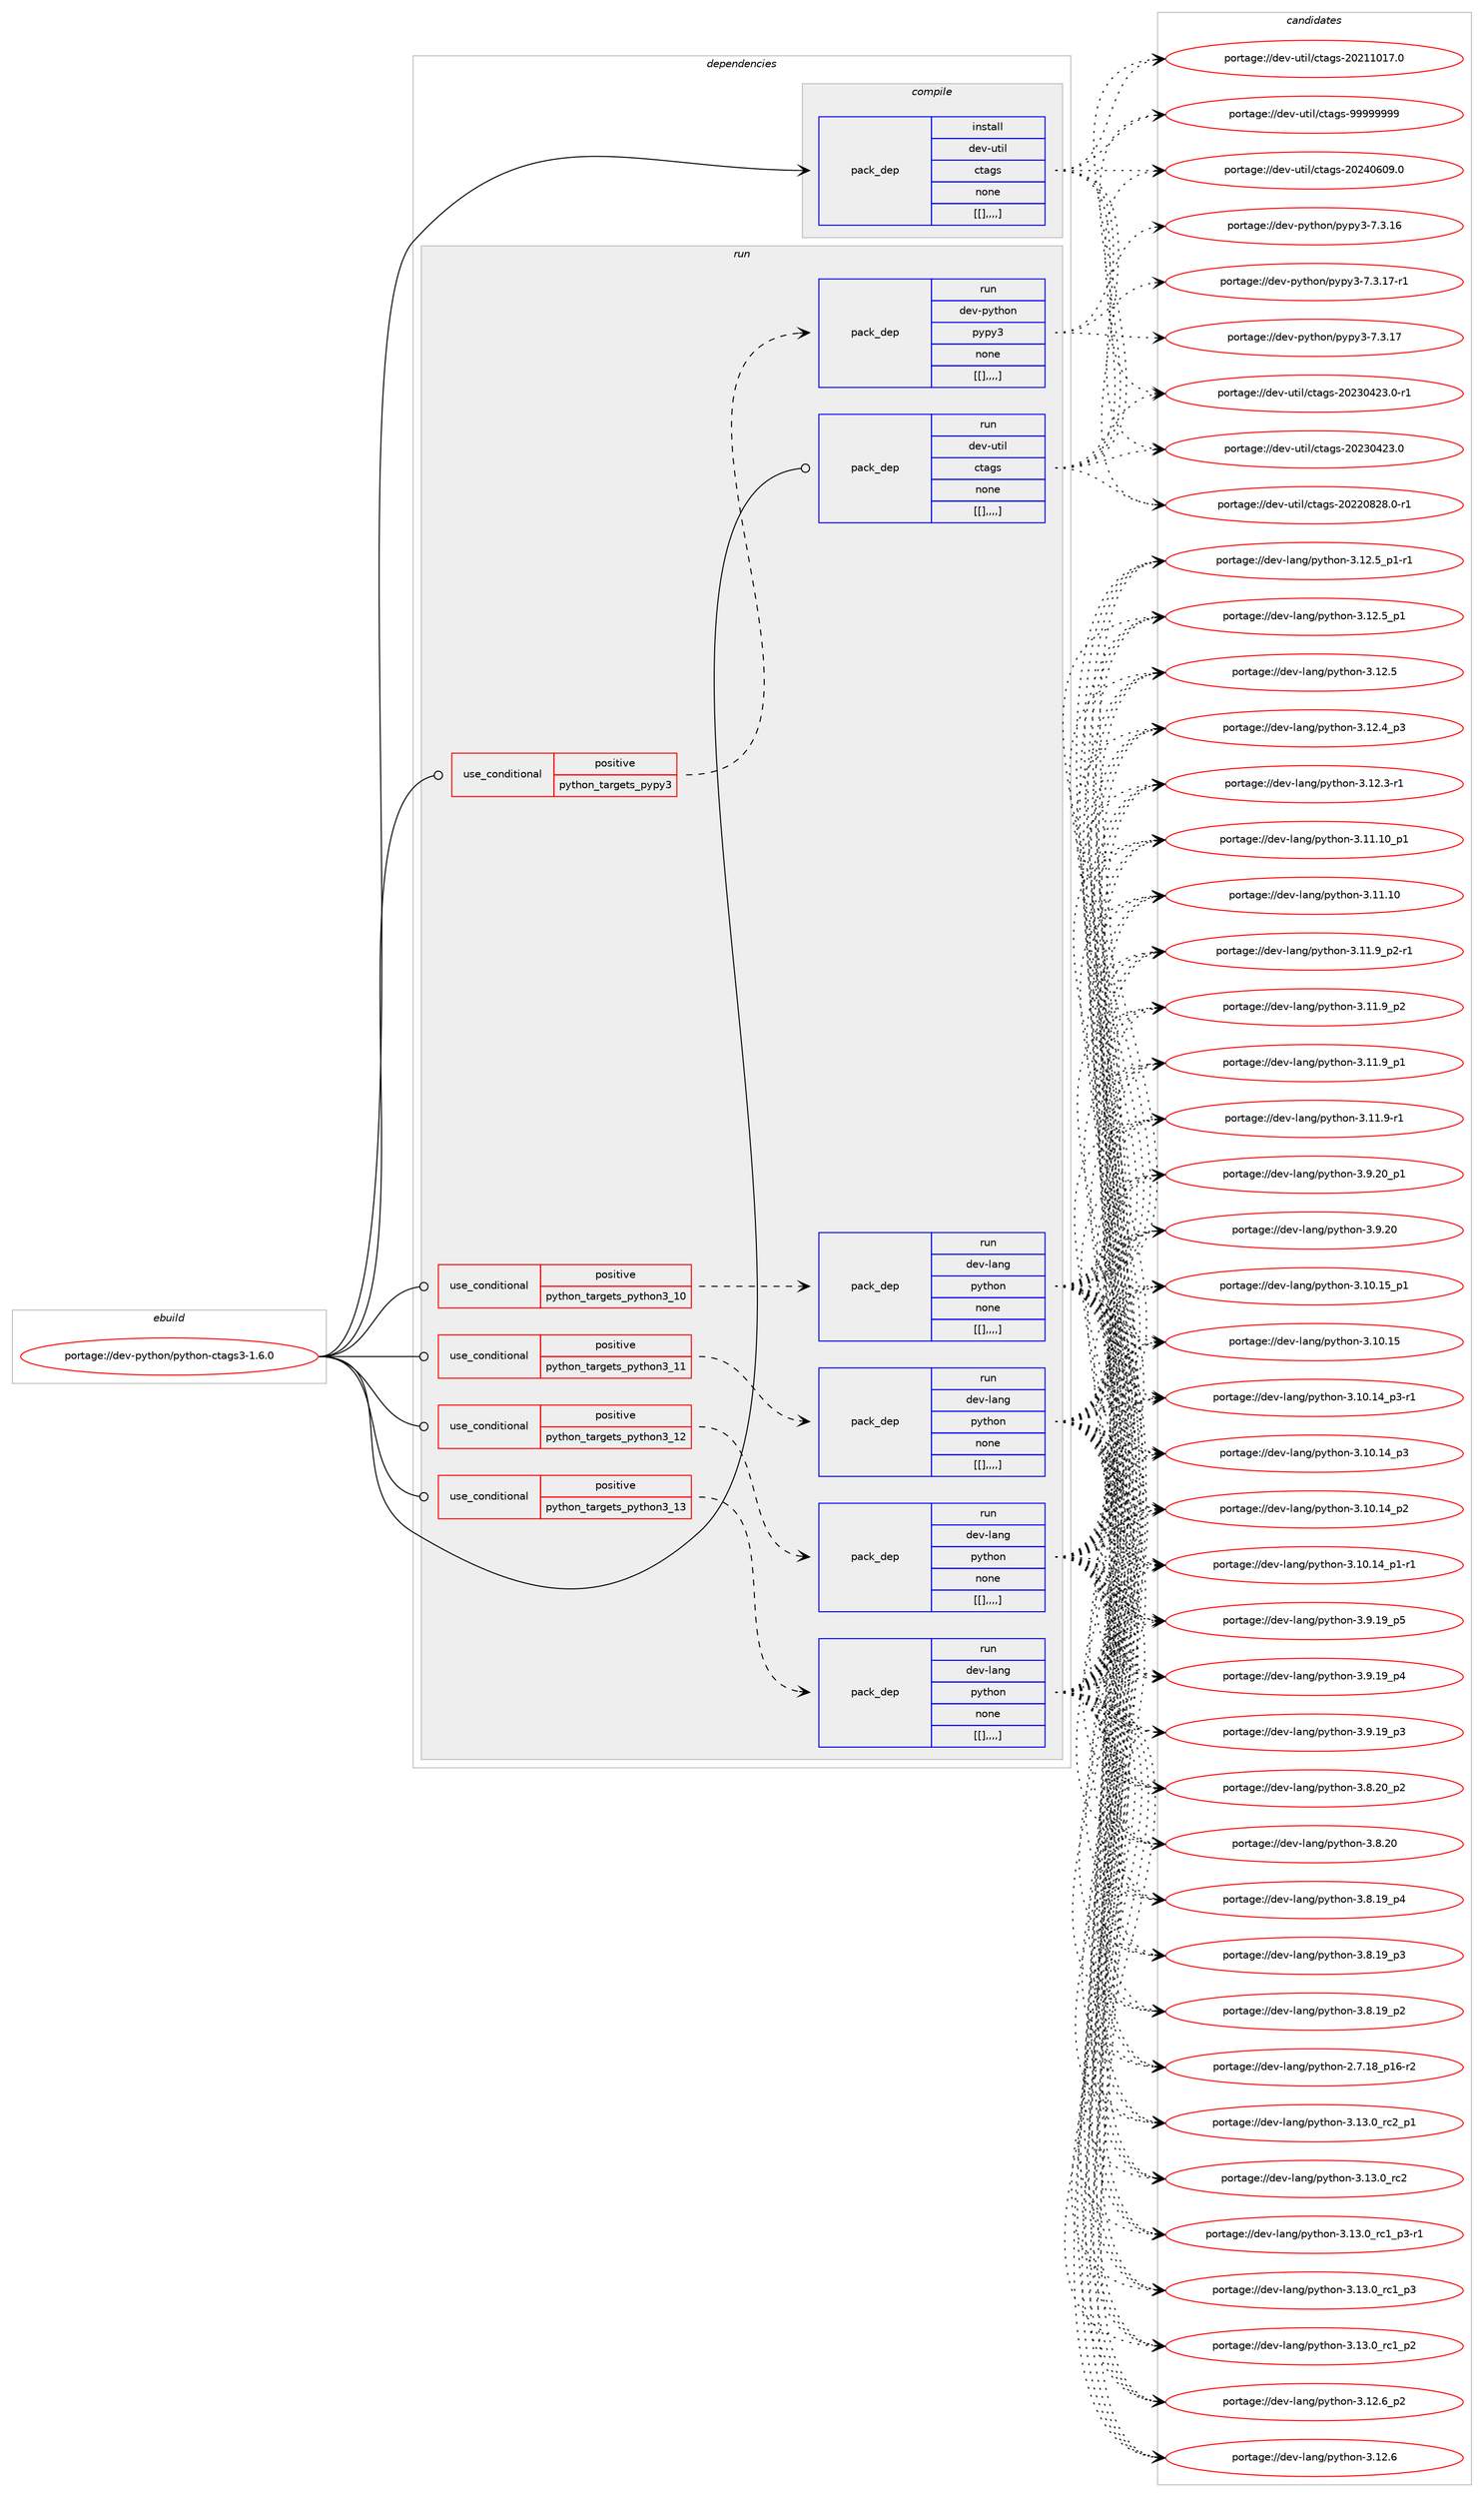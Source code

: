 digraph prolog {

# *************
# Graph options
# *************

newrank=true;
concentrate=true;
compound=true;
graph [rankdir=LR,fontname=Helvetica,fontsize=10,ranksep=1.5];#, ranksep=2.5, nodesep=0.2];
edge  [arrowhead=vee];
node  [fontname=Helvetica,fontsize=10];

# **********
# The ebuild
# **********

subgraph cluster_leftcol {
color=gray;
label=<<i>ebuild</i>>;
id [label="portage://dev-python/python-ctags3-1.6.0", color=red, width=4, href="../dev-python/python-ctags3-1.6.0.svg"];
}

# ****************
# The dependencies
# ****************

subgraph cluster_midcol {
color=gray;
label=<<i>dependencies</i>>;
subgraph cluster_compile {
fillcolor="#eeeeee";
style=filled;
label=<<i>compile</i>>;
subgraph pack121773 {
dependency162843 [label=<<TABLE BORDER="0" CELLBORDER="1" CELLSPACING="0" CELLPADDING="4" WIDTH="220"><TR><TD ROWSPAN="6" CELLPADDING="30">pack_dep</TD></TR><TR><TD WIDTH="110">install</TD></TR><TR><TD>dev-util</TD></TR><TR><TD>ctags</TD></TR><TR><TD>none</TD></TR><TR><TD>[[],,,,]</TD></TR></TABLE>>, shape=none, color=blue];
}
id:e -> dependency162843:w [weight=20,style="solid",arrowhead="vee"];
}
subgraph cluster_compileandrun {
fillcolor="#eeeeee";
style=filled;
label=<<i>compile and run</i>>;
}
subgraph cluster_run {
fillcolor="#eeeeee";
style=filled;
label=<<i>run</i>>;
subgraph cond39816 {
dependency162844 [label=<<TABLE BORDER="0" CELLBORDER="1" CELLSPACING="0" CELLPADDING="4"><TR><TD ROWSPAN="3" CELLPADDING="10">use_conditional</TD></TR><TR><TD>positive</TD></TR><TR><TD>python_targets_pypy3</TD></TR></TABLE>>, shape=none, color=red];
subgraph pack121774 {
dependency162845 [label=<<TABLE BORDER="0" CELLBORDER="1" CELLSPACING="0" CELLPADDING="4" WIDTH="220"><TR><TD ROWSPAN="6" CELLPADDING="30">pack_dep</TD></TR><TR><TD WIDTH="110">run</TD></TR><TR><TD>dev-python</TD></TR><TR><TD>pypy3</TD></TR><TR><TD>none</TD></TR><TR><TD>[[],,,,]</TD></TR></TABLE>>, shape=none, color=blue];
}
dependency162844:e -> dependency162845:w [weight=20,style="dashed",arrowhead="vee"];
}
id:e -> dependency162844:w [weight=20,style="solid",arrowhead="odot"];
subgraph cond39817 {
dependency162846 [label=<<TABLE BORDER="0" CELLBORDER="1" CELLSPACING="0" CELLPADDING="4"><TR><TD ROWSPAN="3" CELLPADDING="10">use_conditional</TD></TR><TR><TD>positive</TD></TR><TR><TD>python_targets_python3_10</TD></TR></TABLE>>, shape=none, color=red];
subgraph pack121775 {
dependency162847 [label=<<TABLE BORDER="0" CELLBORDER="1" CELLSPACING="0" CELLPADDING="4" WIDTH="220"><TR><TD ROWSPAN="6" CELLPADDING="30">pack_dep</TD></TR><TR><TD WIDTH="110">run</TD></TR><TR><TD>dev-lang</TD></TR><TR><TD>python</TD></TR><TR><TD>none</TD></TR><TR><TD>[[],,,,]</TD></TR></TABLE>>, shape=none, color=blue];
}
dependency162846:e -> dependency162847:w [weight=20,style="dashed",arrowhead="vee"];
}
id:e -> dependency162846:w [weight=20,style="solid",arrowhead="odot"];
subgraph cond39818 {
dependency162848 [label=<<TABLE BORDER="0" CELLBORDER="1" CELLSPACING="0" CELLPADDING="4"><TR><TD ROWSPAN="3" CELLPADDING="10">use_conditional</TD></TR><TR><TD>positive</TD></TR><TR><TD>python_targets_python3_11</TD></TR></TABLE>>, shape=none, color=red];
subgraph pack121776 {
dependency162849 [label=<<TABLE BORDER="0" CELLBORDER="1" CELLSPACING="0" CELLPADDING="4" WIDTH="220"><TR><TD ROWSPAN="6" CELLPADDING="30">pack_dep</TD></TR><TR><TD WIDTH="110">run</TD></TR><TR><TD>dev-lang</TD></TR><TR><TD>python</TD></TR><TR><TD>none</TD></TR><TR><TD>[[],,,,]</TD></TR></TABLE>>, shape=none, color=blue];
}
dependency162848:e -> dependency162849:w [weight=20,style="dashed",arrowhead="vee"];
}
id:e -> dependency162848:w [weight=20,style="solid",arrowhead="odot"];
subgraph cond39819 {
dependency162850 [label=<<TABLE BORDER="0" CELLBORDER="1" CELLSPACING="0" CELLPADDING="4"><TR><TD ROWSPAN="3" CELLPADDING="10">use_conditional</TD></TR><TR><TD>positive</TD></TR><TR><TD>python_targets_python3_12</TD></TR></TABLE>>, shape=none, color=red];
subgraph pack121777 {
dependency162851 [label=<<TABLE BORDER="0" CELLBORDER="1" CELLSPACING="0" CELLPADDING="4" WIDTH="220"><TR><TD ROWSPAN="6" CELLPADDING="30">pack_dep</TD></TR><TR><TD WIDTH="110">run</TD></TR><TR><TD>dev-lang</TD></TR><TR><TD>python</TD></TR><TR><TD>none</TD></TR><TR><TD>[[],,,,]</TD></TR></TABLE>>, shape=none, color=blue];
}
dependency162850:e -> dependency162851:w [weight=20,style="dashed",arrowhead="vee"];
}
id:e -> dependency162850:w [weight=20,style="solid",arrowhead="odot"];
subgraph cond39820 {
dependency162852 [label=<<TABLE BORDER="0" CELLBORDER="1" CELLSPACING="0" CELLPADDING="4"><TR><TD ROWSPAN="3" CELLPADDING="10">use_conditional</TD></TR><TR><TD>positive</TD></TR><TR><TD>python_targets_python3_13</TD></TR></TABLE>>, shape=none, color=red];
subgraph pack121778 {
dependency162853 [label=<<TABLE BORDER="0" CELLBORDER="1" CELLSPACING="0" CELLPADDING="4" WIDTH="220"><TR><TD ROWSPAN="6" CELLPADDING="30">pack_dep</TD></TR><TR><TD WIDTH="110">run</TD></TR><TR><TD>dev-lang</TD></TR><TR><TD>python</TD></TR><TR><TD>none</TD></TR><TR><TD>[[],,,,]</TD></TR></TABLE>>, shape=none, color=blue];
}
dependency162852:e -> dependency162853:w [weight=20,style="dashed",arrowhead="vee"];
}
id:e -> dependency162852:w [weight=20,style="solid",arrowhead="odot"];
subgraph pack121779 {
dependency162854 [label=<<TABLE BORDER="0" CELLBORDER="1" CELLSPACING="0" CELLPADDING="4" WIDTH="220"><TR><TD ROWSPAN="6" CELLPADDING="30">pack_dep</TD></TR><TR><TD WIDTH="110">run</TD></TR><TR><TD>dev-util</TD></TR><TR><TD>ctags</TD></TR><TR><TD>none</TD></TR><TR><TD>[[],,,,]</TD></TR></TABLE>>, shape=none, color=blue];
}
id:e -> dependency162854:w [weight=20,style="solid",arrowhead="odot"];
}
}

# **************
# The candidates
# **************

subgraph cluster_choices {
rank=same;
color=gray;
label=<<i>candidates</i>>;

subgraph choice121773 {
color=black;
nodesep=1;
choice10010111845117116105108479911697103115455757575757575757 [label="portage://dev-util/ctags-99999999", color=red, width=4,href="../dev-util/ctags-99999999.svg"];
choice100101118451171161051084799116971031154550485052485448574648 [label="portage://dev-util/ctags-20240609.0", color=red, width=4,href="../dev-util/ctags-20240609.0.svg"];
choice1001011184511711610510847991169710311545504850514852505146484511449 [label="portage://dev-util/ctags-20230423.0-r1", color=red, width=4,href="../dev-util/ctags-20230423.0-r1.svg"];
choice100101118451171161051084799116971031154550485051485250514648 [label="portage://dev-util/ctags-20230423.0", color=red, width=4,href="../dev-util/ctags-20230423.0.svg"];
choice1001011184511711610510847991169710311545504850504856505646484511449 [label="portage://dev-util/ctags-20220828.0-r1", color=red, width=4,href="../dev-util/ctags-20220828.0-r1.svg"];
choice100101118451171161051084799116971031154550485049494849554648 [label="portage://dev-util/ctags-20211017.0", color=red, width=4,href="../dev-util/ctags-20211017.0.svg"];
dependency162843:e -> choice10010111845117116105108479911697103115455757575757575757:w [style=dotted,weight="100"];
dependency162843:e -> choice100101118451171161051084799116971031154550485052485448574648:w [style=dotted,weight="100"];
dependency162843:e -> choice1001011184511711610510847991169710311545504850514852505146484511449:w [style=dotted,weight="100"];
dependency162843:e -> choice100101118451171161051084799116971031154550485051485250514648:w [style=dotted,weight="100"];
dependency162843:e -> choice1001011184511711610510847991169710311545504850504856505646484511449:w [style=dotted,weight="100"];
dependency162843:e -> choice100101118451171161051084799116971031154550485049494849554648:w [style=dotted,weight="100"];
}
subgraph choice121774 {
color=black;
nodesep=1;
choice100101118451121211161041111104711212111212151455546514649554511449 [label="portage://dev-python/pypy3-7.3.17-r1", color=red, width=4,href="../dev-python/pypy3-7.3.17-r1.svg"];
choice10010111845112121116104111110471121211121215145554651464955 [label="portage://dev-python/pypy3-7.3.17", color=red, width=4,href="../dev-python/pypy3-7.3.17.svg"];
choice10010111845112121116104111110471121211121215145554651464954 [label="portage://dev-python/pypy3-7.3.16", color=red, width=4,href="../dev-python/pypy3-7.3.16.svg"];
dependency162845:e -> choice100101118451121211161041111104711212111212151455546514649554511449:w [style=dotted,weight="100"];
dependency162845:e -> choice10010111845112121116104111110471121211121215145554651464955:w [style=dotted,weight="100"];
dependency162845:e -> choice10010111845112121116104111110471121211121215145554651464954:w [style=dotted,weight="100"];
}
subgraph choice121775 {
color=black;
nodesep=1;
choice100101118451089711010347112121116104111110455146495146489511499509511249 [label="portage://dev-lang/python-3.13.0_rc2_p1", color=red, width=4,href="../dev-lang/python-3.13.0_rc2_p1.svg"];
choice10010111845108971101034711212111610411111045514649514648951149950 [label="portage://dev-lang/python-3.13.0_rc2", color=red, width=4,href="../dev-lang/python-3.13.0_rc2.svg"];
choice1001011184510897110103471121211161041111104551464951464895114994995112514511449 [label="portage://dev-lang/python-3.13.0_rc1_p3-r1", color=red, width=4,href="../dev-lang/python-3.13.0_rc1_p3-r1.svg"];
choice100101118451089711010347112121116104111110455146495146489511499499511251 [label="portage://dev-lang/python-3.13.0_rc1_p3", color=red, width=4,href="../dev-lang/python-3.13.0_rc1_p3.svg"];
choice100101118451089711010347112121116104111110455146495146489511499499511250 [label="portage://dev-lang/python-3.13.0_rc1_p2", color=red, width=4,href="../dev-lang/python-3.13.0_rc1_p2.svg"];
choice100101118451089711010347112121116104111110455146495046549511250 [label="portage://dev-lang/python-3.12.6_p2", color=red, width=4,href="../dev-lang/python-3.12.6_p2.svg"];
choice10010111845108971101034711212111610411111045514649504654 [label="portage://dev-lang/python-3.12.6", color=red, width=4,href="../dev-lang/python-3.12.6.svg"];
choice1001011184510897110103471121211161041111104551464950465395112494511449 [label="portage://dev-lang/python-3.12.5_p1-r1", color=red, width=4,href="../dev-lang/python-3.12.5_p1-r1.svg"];
choice100101118451089711010347112121116104111110455146495046539511249 [label="portage://dev-lang/python-3.12.5_p1", color=red, width=4,href="../dev-lang/python-3.12.5_p1.svg"];
choice10010111845108971101034711212111610411111045514649504653 [label="portage://dev-lang/python-3.12.5", color=red, width=4,href="../dev-lang/python-3.12.5.svg"];
choice100101118451089711010347112121116104111110455146495046529511251 [label="portage://dev-lang/python-3.12.4_p3", color=red, width=4,href="../dev-lang/python-3.12.4_p3.svg"];
choice100101118451089711010347112121116104111110455146495046514511449 [label="portage://dev-lang/python-3.12.3-r1", color=red, width=4,href="../dev-lang/python-3.12.3-r1.svg"];
choice10010111845108971101034711212111610411111045514649494649489511249 [label="portage://dev-lang/python-3.11.10_p1", color=red, width=4,href="../dev-lang/python-3.11.10_p1.svg"];
choice1001011184510897110103471121211161041111104551464949464948 [label="portage://dev-lang/python-3.11.10", color=red, width=4,href="../dev-lang/python-3.11.10.svg"];
choice1001011184510897110103471121211161041111104551464949465795112504511449 [label="portage://dev-lang/python-3.11.9_p2-r1", color=red, width=4,href="../dev-lang/python-3.11.9_p2-r1.svg"];
choice100101118451089711010347112121116104111110455146494946579511250 [label="portage://dev-lang/python-3.11.9_p2", color=red, width=4,href="../dev-lang/python-3.11.9_p2.svg"];
choice100101118451089711010347112121116104111110455146494946579511249 [label="portage://dev-lang/python-3.11.9_p1", color=red, width=4,href="../dev-lang/python-3.11.9_p1.svg"];
choice100101118451089711010347112121116104111110455146494946574511449 [label="portage://dev-lang/python-3.11.9-r1", color=red, width=4,href="../dev-lang/python-3.11.9-r1.svg"];
choice10010111845108971101034711212111610411111045514649484649539511249 [label="portage://dev-lang/python-3.10.15_p1", color=red, width=4,href="../dev-lang/python-3.10.15_p1.svg"];
choice1001011184510897110103471121211161041111104551464948464953 [label="portage://dev-lang/python-3.10.15", color=red, width=4,href="../dev-lang/python-3.10.15.svg"];
choice100101118451089711010347112121116104111110455146494846495295112514511449 [label="portage://dev-lang/python-3.10.14_p3-r1", color=red, width=4,href="../dev-lang/python-3.10.14_p3-r1.svg"];
choice10010111845108971101034711212111610411111045514649484649529511251 [label="portage://dev-lang/python-3.10.14_p3", color=red, width=4,href="../dev-lang/python-3.10.14_p3.svg"];
choice10010111845108971101034711212111610411111045514649484649529511250 [label="portage://dev-lang/python-3.10.14_p2", color=red, width=4,href="../dev-lang/python-3.10.14_p2.svg"];
choice100101118451089711010347112121116104111110455146494846495295112494511449 [label="portage://dev-lang/python-3.10.14_p1-r1", color=red, width=4,href="../dev-lang/python-3.10.14_p1-r1.svg"];
choice100101118451089711010347112121116104111110455146574650489511249 [label="portage://dev-lang/python-3.9.20_p1", color=red, width=4,href="../dev-lang/python-3.9.20_p1.svg"];
choice10010111845108971101034711212111610411111045514657465048 [label="portage://dev-lang/python-3.9.20", color=red, width=4,href="../dev-lang/python-3.9.20.svg"];
choice100101118451089711010347112121116104111110455146574649579511253 [label="portage://dev-lang/python-3.9.19_p5", color=red, width=4,href="../dev-lang/python-3.9.19_p5.svg"];
choice100101118451089711010347112121116104111110455146574649579511252 [label="portage://dev-lang/python-3.9.19_p4", color=red, width=4,href="../dev-lang/python-3.9.19_p4.svg"];
choice100101118451089711010347112121116104111110455146574649579511251 [label="portage://dev-lang/python-3.9.19_p3", color=red, width=4,href="../dev-lang/python-3.9.19_p3.svg"];
choice100101118451089711010347112121116104111110455146564650489511250 [label="portage://dev-lang/python-3.8.20_p2", color=red, width=4,href="../dev-lang/python-3.8.20_p2.svg"];
choice10010111845108971101034711212111610411111045514656465048 [label="portage://dev-lang/python-3.8.20", color=red, width=4,href="../dev-lang/python-3.8.20.svg"];
choice100101118451089711010347112121116104111110455146564649579511252 [label="portage://dev-lang/python-3.8.19_p4", color=red, width=4,href="../dev-lang/python-3.8.19_p4.svg"];
choice100101118451089711010347112121116104111110455146564649579511251 [label="portage://dev-lang/python-3.8.19_p3", color=red, width=4,href="../dev-lang/python-3.8.19_p3.svg"];
choice100101118451089711010347112121116104111110455146564649579511250 [label="portage://dev-lang/python-3.8.19_p2", color=red, width=4,href="../dev-lang/python-3.8.19_p2.svg"];
choice100101118451089711010347112121116104111110455046554649569511249544511450 [label="portage://dev-lang/python-2.7.18_p16-r2", color=red, width=4,href="../dev-lang/python-2.7.18_p16-r2.svg"];
dependency162847:e -> choice100101118451089711010347112121116104111110455146495146489511499509511249:w [style=dotted,weight="100"];
dependency162847:e -> choice10010111845108971101034711212111610411111045514649514648951149950:w [style=dotted,weight="100"];
dependency162847:e -> choice1001011184510897110103471121211161041111104551464951464895114994995112514511449:w [style=dotted,weight="100"];
dependency162847:e -> choice100101118451089711010347112121116104111110455146495146489511499499511251:w [style=dotted,weight="100"];
dependency162847:e -> choice100101118451089711010347112121116104111110455146495146489511499499511250:w [style=dotted,weight="100"];
dependency162847:e -> choice100101118451089711010347112121116104111110455146495046549511250:w [style=dotted,weight="100"];
dependency162847:e -> choice10010111845108971101034711212111610411111045514649504654:w [style=dotted,weight="100"];
dependency162847:e -> choice1001011184510897110103471121211161041111104551464950465395112494511449:w [style=dotted,weight="100"];
dependency162847:e -> choice100101118451089711010347112121116104111110455146495046539511249:w [style=dotted,weight="100"];
dependency162847:e -> choice10010111845108971101034711212111610411111045514649504653:w [style=dotted,weight="100"];
dependency162847:e -> choice100101118451089711010347112121116104111110455146495046529511251:w [style=dotted,weight="100"];
dependency162847:e -> choice100101118451089711010347112121116104111110455146495046514511449:w [style=dotted,weight="100"];
dependency162847:e -> choice10010111845108971101034711212111610411111045514649494649489511249:w [style=dotted,weight="100"];
dependency162847:e -> choice1001011184510897110103471121211161041111104551464949464948:w [style=dotted,weight="100"];
dependency162847:e -> choice1001011184510897110103471121211161041111104551464949465795112504511449:w [style=dotted,weight="100"];
dependency162847:e -> choice100101118451089711010347112121116104111110455146494946579511250:w [style=dotted,weight="100"];
dependency162847:e -> choice100101118451089711010347112121116104111110455146494946579511249:w [style=dotted,weight="100"];
dependency162847:e -> choice100101118451089711010347112121116104111110455146494946574511449:w [style=dotted,weight="100"];
dependency162847:e -> choice10010111845108971101034711212111610411111045514649484649539511249:w [style=dotted,weight="100"];
dependency162847:e -> choice1001011184510897110103471121211161041111104551464948464953:w [style=dotted,weight="100"];
dependency162847:e -> choice100101118451089711010347112121116104111110455146494846495295112514511449:w [style=dotted,weight="100"];
dependency162847:e -> choice10010111845108971101034711212111610411111045514649484649529511251:w [style=dotted,weight="100"];
dependency162847:e -> choice10010111845108971101034711212111610411111045514649484649529511250:w [style=dotted,weight="100"];
dependency162847:e -> choice100101118451089711010347112121116104111110455146494846495295112494511449:w [style=dotted,weight="100"];
dependency162847:e -> choice100101118451089711010347112121116104111110455146574650489511249:w [style=dotted,weight="100"];
dependency162847:e -> choice10010111845108971101034711212111610411111045514657465048:w [style=dotted,weight="100"];
dependency162847:e -> choice100101118451089711010347112121116104111110455146574649579511253:w [style=dotted,weight="100"];
dependency162847:e -> choice100101118451089711010347112121116104111110455146574649579511252:w [style=dotted,weight="100"];
dependency162847:e -> choice100101118451089711010347112121116104111110455146574649579511251:w [style=dotted,weight="100"];
dependency162847:e -> choice100101118451089711010347112121116104111110455146564650489511250:w [style=dotted,weight="100"];
dependency162847:e -> choice10010111845108971101034711212111610411111045514656465048:w [style=dotted,weight="100"];
dependency162847:e -> choice100101118451089711010347112121116104111110455146564649579511252:w [style=dotted,weight="100"];
dependency162847:e -> choice100101118451089711010347112121116104111110455146564649579511251:w [style=dotted,weight="100"];
dependency162847:e -> choice100101118451089711010347112121116104111110455146564649579511250:w [style=dotted,weight="100"];
dependency162847:e -> choice100101118451089711010347112121116104111110455046554649569511249544511450:w [style=dotted,weight="100"];
}
subgraph choice121776 {
color=black;
nodesep=1;
choice100101118451089711010347112121116104111110455146495146489511499509511249 [label="portage://dev-lang/python-3.13.0_rc2_p1", color=red, width=4,href="../dev-lang/python-3.13.0_rc2_p1.svg"];
choice10010111845108971101034711212111610411111045514649514648951149950 [label="portage://dev-lang/python-3.13.0_rc2", color=red, width=4,href="../dev-lang/python-3.13.0_rc2.svg"];
choice1001011184510897110103471121211161041111104551464951464895114994995112514511449 [label="portage://dev-lang/python-3.13.0_rc1_p3-r1", color=red, width=4,href="../dev-lang/python-3.13.0_rc1_p3-r1.svg"];
choice100101118451089711010347112121116104111110455146495146489511499499511251 [label="portage://dev-lang/python-3.13.0_rc1_p3", color=red, width=4,href="../dev-lang/python-3.13.0_rc1_p3.svg"];
choice100101118451089711010347112121116104111110455146495146489511499499511250 [label="portage://dev-lang/python-3.13.0_rc1_p2", color=red, width=4,href="../dev-lang/python-3.13.0_rc1_p2.svg"];
choice100101118451089711010347112121116104111110455146495046549511250 [label="portage://dev-lang/python-3.12.6_p2", color=red, width=4,href="../dev-lang/python-3.12.6_p2.svg"];
choice10010111845108971101034711212111610411111045514649504654 [label="portage://dev-lang/python-3.12.6", color=red, width=4,href="../dev-lang/python-3.12.6.svg"];
choice1001011184510897110103471121211161041111104551464950465395112494511449 [label="portage://dev-lang/python-3.12.5_p1-r1", color=red, width=4,href="../dev-lang/python-3.12.5_p1-r1.svg"];
choice100101118451089711010347112121116104111110455146495046539511249 [label="portage://dev-lang/python-3.12.5_p1", color=red, width=4,href="../dev-lang/python-3.12.5_p1.svg"];
choice10010111845108971101034711212111610411111045514649504653 [label="portage://dev-lang/python-3.12.5", color=red, width=4,href="../dev-lang/python-3.12.5.svg"];
choice100101118451089711010347112121116104111110455146495046529511251 [label="portage://dev-lang/python-3.12.4_p3", color=red, width=4,href="../dev-lang/python-3.12.4_p3.svg"];
choice100101118451089711010347112121116104111110455146495046514511449 [label="portage://dev-lang/python-3.12.3-r1", color=red, width=4,href="../dev-lang/python-3.12.3-r1.svg"];
choice10010111845108971101034711212111610411111045514649494649489511249 [label="portage://dev-lang/python-3.11.10_p1", color=red, width=4,href="../dev-lang/python-3.11.10_p1.svg"];
choice1001011184510897110103471121211161041111104551464949464948 [label="portage://dev-lang/python-3.11.10", color=red, width=4,href="../dev-lang/python-3.11.10.svg"];
choice1001011184510897110103471121211161041111104551464949465795112504511449 [label="portage://dev-lang/python-3.11.9_p2-r1", color=red, width=4,href="../dev-lang/python-3.11.9_p2-r1.svg"];
choice100101118451089711010347112121116104111110455146494946579511250 [label="portage://dev-lang/python-3.11.9_p2", color=red, width=4,href="../dev-lang/python-3.11.9_p2.svg"];
choice100101118451089711010347112121116104111110455146494946579511249 [label="portage://dev-lang/python-3.11.9_p1", color=red, width=4,href="../dev-lang/python-3.11.9_p1.svg"];
choice100101118451089711010347112121116104111110455146494946574511449 [label="portage://dev-lang/python-3.11.9-r1", color=red, width=4,href="../dev-lang/python-3.11.9-r1.svg"];
choice10010111845108971101034711212111610411111045514649484649539511249 [label="portage://dev-lang/python-3.10.15_p1", color=red, width=4,href="../dev-lang/python-3.10.15_p1.svg"];
choice1001011184510897110103471121211161041111104551464948464953 [label="portage://dev-lang/python-3.10.15", color=red, width=4,href="../dev-lang/python-3.10.15.svg"];
choice100101118451089711010347112121116104111110455146494846495295112514511449 [label="portage://dev-lang/python-3.10.14_p3-r1", color=red, width=4,href="../dev-lang/python-3.10.14_p3-r1.svg"];
choice10010111845108971101034711212111610411111045514649484649529511251 [label="portage://dev-lang/python-3.10.14_p3", color=red, width=4,href="../dev-lang/python-3.10.14_p3.svg"];
choice10010111845108971101034711212111610411111045514649484649529511250 [label="portage://dev-lang/python-3.10.14_p2", color=red, width=4,href="../dev-lang/python-3.10.14_p2.svg"];
choice100101118451089711010347112121116104111110455146494846495295112494511449 [label="portage://dev-lang/python-3.10.14_p1-r1", color=red, width=4,href="../dev-lang/python-3.10.14_p1-r1.svg"];
choice100101118451089711010347112121116104111110455146574650489511249 [label="portage://dev-lang/python-3.9.20_p1", color=red, width=4,href="../dev-lang/python-3.9.20_p1.svg"];
choice10010111845108971101034711212111610411111045514657465048 [label="portage://dev-lang/python-3.9.20", color=red, width=4,href="../dev-lang/python-3.9.20.svg"];
choice100101118451089711010347112121116104111110455146574649579511253 [label="portage://dev-lang/python-3.9.19_p5", color=red, width=4,href="../dev-lang/python-3.9.19_p5.svg"];
choice100101118451089711010347112121116104111110455146574649579511252 [label="portage://dev-lang/python-3.9.19_p4", color=red, width=4,href="../dev-lang/python-3.9.19_p4.svg"];
choice100101118451089711010347112121116104111110455146574649579511251 [label="portage://dev-lang/python-3.9.19_p3", color=red, width=4,href="../dev-lang/python-3.9.19_p3.svg"];
choice100101118451089711010347112121116104111110455146564650489511250 [label="portage://dev-lang/python-3.8.20_p2", color=red, width=4,href="../dev-lang/python-3.8.20_p2.svg"];
choice10010111845108971101034711212111610411111045514656465048 [label="portage://dev-lang/python-3.8.20", color=red, width=4,href="../dev-lang/python-3.8.20.svg"];
choice100101118451089711010347112121116104111110455146564649579511252 [label="portage://dev-lang/python-3.8.19_p4", color=red, width=4,href="../dev-lang/python-3.8.19_p4.svg"];
choice100101118451089711010347112121116104111110455146564649579511251 [label="portage://dev-lang/python-3.8.19_p3", color=red, width=4,href="../dev-lang/python-3.8.19_p3.svg"];
choice100101118451089711010347112121116104111110455146564649579511250 [label="portage://dev-lang/python-3.8.19_p2", color=red, width=4,href="../dev-lang/python-3.8.19_p2.svg"];
choice100101118451089711010347112121116104111110455046554649569511249544511450 [label="portage://dev-lang/python-2.7.18_p16-r2", color=red, width=4,href="../dev-lang/python-2.7.18_p16-r2.svg"];
dependency162849:e -> choice100101118451089711010347112121116104111110455146495146489511499509511249:w [style=dotted,weight="100"];
dependency162849:e -> choice10010111845108971101034711212111610411111045514649514648951149950:w [style=dotted,weight="100"];
dependency162849:e -> choice1001011184510897110103471121211161041111104551464951464895114994995112514511449:w [style=dotted,weight="100"];
dependency162849:e -> choice100101118451089711010347112121116104111110455146495146489511499499511251:w [style=dotted,weight="100"];
dependency162849:e -> choice100101118451089711010347112121116104111110455146495146489511499499511250:w [style=dotted,weight="100"];
dependency162849:e -> choice100101118451089711010347112121116104111110455146495046549511250:w [style=dotted,weight="100"];
dependency162849:e -> choice10010111845108971101034711212111610411111045514649504654:w [style=dotted,weight="100"];
dependency162849:e -> choice1001011184510897110103471121211161041111104551464950465395112494511449:w [style=dotted,weight="100"];
dependency162849:e -> choice100101118451089711010347112121116104111110455146495046539511249:w [style=dotted,weight="100"];
dependency162849:e -> choice10010111845108971101034711212111610411111045514649504653:w [style=dotted,weight="100"];
dependency162849:e -> choice100101118451089711010347112121116104111110455146495046529511251:w [style=dotted,weight="100"];
dependency162849:e -> choice100101118451089711010347112121116104111110455146495046514511449:w [style=dotted,weight="100"];
dependency162849:e -> choice10010111845108971101034711212111610411111045514649494649489511249:w [style=dotted,weight="100"];
dependency162849:e -> choice1001011184510897110103471121211161041111104551464949464948:w [style=dotted,weight="100"];
dependency162849:e -> choice1001011184510897110103471121211161041111104551464949465795112504511449:w [style=dotted,weight="100"];
dependency162849:e -> choice100101118451089711010347112121116104111110455146494946579511250:w [style=dotted,weight="100"];
dependency162849:e -> choice100101118451089711010347112121116104111110455146494946579511249:w [style=dotted,weight="100"];
dependency162849:e -> choice100101118451089711010347112121116104111110455146494946574511449:w [style=dotted,weight="100"];
dependency162849:e -> choice10010111845108971101034711212111610411111045514649484649539511249:w [style=dotted,weight="100"];
dependency162849:e -> choice1001011184510897110103471121211161041111104551464948464953:w [style=dotted,weight="100"];
dependency162849:e -> choice100101118451089711010347112121116104111110455146494846495295112514511449:w [style=dotted,weight="100"];
dependency162849:e -> choice10010111845108971101034711212111610411111045514649484649529511251:w [style=dotted,weight="100"];
dependency162849:e -> choice10010111845108971101034711212111610411111045514649484649529511250:w [style=dotted,weight="100"];
dependency162849:e -> choice100101118451089711010347112121116104111110455146494846495295112494511449:w [style=dotted,weight="100"];
dependency162849:e -> choice100101118451089711010347112121116104111110455146574650489511249:w [style=dotted,weight="100"];
dependency162849:e -> choice10010111845108971101034711212111610411111045514657465048:w [style=dotted,weight="100"];
dependency162849:e -> choice100101118451089711010347112121116104111110455146574649579511253:w [style=dotted,weight="100"];
dependency162849:e -> choice100101118451089711010347112121116104111110455146574649579511252:w [style=dotted,weight="100"];
dependency162849:e -> choice100101118451089711010347112121116104111110455146574649579511251:w [style=dotted,weight="100"];
dependency162849:e -> choice100101118451089711010347112121116104111110455146564650489511250:w [style=dotted,weight="100"];
dependency162849:e -> choice10010111845108971101034711212111610411111045514656465048:w [style=dotted,weight="100"];
dependency162849:e -> choice100101118451089711010347112121116104111110455146564649579511252:w [style=dotted,weight="100"];
dependency162849:e -> choice100101118451089711010347112121116104111110455146564649579511251:w [style=dotted,weight="100"];
dependency162849:e -> choice100101118451089711010347112121116104111110455146564649579511250:w [style=dotted,weight="100"];
dependency162849:e -> choice100101118451089711010347112121116104111110455046554649569511249544511450:w [style=dotted,weight="100"];
}
subgraph choice121777 {
color=black;
nodesep=1;
choice100101118451089711010347112121116104111110455146495146489511499509511249 [label="portage://dev-lang/python-3.13.0_rc2_p1", color=red, width=4,href="../dev-lang/python-3.13.0_rc2_p1.svg"];
choice10010111845108971101034711212111610411111045514649514648951149950 [label="portage://dev-lang/python-3.13.0_rc2", color=red, width=4,href="../dev-lang/python-3.13.0_rc2.svg"];
choice1001011184510897110103471121211161041111104551464951464895114994995112514511449 [label="portage://dev-lang/python-3.13.0_rc1_p3-r1", color=red, width=4,href="../dev-lang/python-3.13.0_rc1_p3-r1.svg"];
choice100101118451089711010347112121116104111110455146495146489511499499511251 [label="portage://dev-lang/python-3.13.0_rc1_p3", color=red, width=4,href="../dev-lang/python-3.13.0_rc1_p3.svg"];
choice100101118451089711010347112121116104111110455146495146489511499499511250 [label="portage://dev-lang/python-3.13.0_rc1_p2", color=red, width=4,href="../dev-lang/python-3.13.0_rc1_p2.svg"];
choice100101118451089711010347112121116104111110455146495046549511250 [label="portage://dev-lang/python-3.12.6_p2", color=red, width=4,href="../dev-lang/python-3.12.6_p2.svg"];
choice10010111845108971101034711212111610411111045514649504654 [label="portage://dev-lang/python-3.12.6", color=red, width=4,href="../dev-lang/python-3.12.6.svg"];
choice1001011184510897110103471121211161041111104551464950465395112494511449 [label="portage://dev-lang/python-3.12.5_p1-r1", color=red, width=4,href="../dev-lang/python-3.12.5_p1-r1.svg"];
choice100101118451089711010347112121116104111110455146495046539511249 [label="portage://dev-lang/python-3.12.5_p1", color=red, width=4,href="../dev-lang/python-3.12.5_p1.svg"];
choice10010111845108971101034711212111610411111045514649504653 [label="portage://dev-lang/python-3.12.5", color=red, width=4,href="../dev-lang/python-3.12.5.svg"];
choice100101118451089711010347112121116104111110455146495046529511251 [label="portage://dev-lang/python-3.12.4_p3", color=red, width=4,href="../dev-lang/python-3.12.4_p3.svg"];
choice100101118451089711010347112121116104111110455146495046514511449 [label="portage://dev-lang/python-3.12.3-r1", color=red, width=4,href="../dev-lang/python-3.12.3-r1.svg"];
choice10010111845108971101034711212111610411111045514649494649489511249 [label="portage://dev-lang/python-3.11.10_p1", color=red, width=4,href="../dev-lang/python-3.11.10_p1.svg"];
choice1001011184510897110103471121211161041111104551464949464948 [label="portage://dev-lang/python-3.11.10", color=red, width=4,href="../dev-lang/python-3.11.10.svg"];
choice1001011184510897110103471121211161041111104551464949465795112504511449 [label="portage://dev-lang/python-3.11.9_p2-r1", color=red, width=4,href="../dev-lang/python-3.11.9_p2-r1.svg"];
choice100101118451089711010347112121116104111110455146494946579511250 [label="portage://dev-lang/python-3.11.9_p2", color=red, width=4,href="../dev-lang/python-3.11.9_p2.svg"];
choice100101118451089711010347112121116104111110455146494946579511249 [label="portage://dev-lang/python-3.11.9_p1", color=red, width=4,href="../dev-lang/python-3.11.9_p1.svg"];
choice100101118451089711010347112121116104111110455146494946574511449 [label="portage://dev-lang/python-3.11.9-r1", color=red, width=4,href="../dev-lang/python-3.11.9-r1.svg"];
choice10010111845108971101034711212111610411111045514649484649539511249 [label="portage://dev-lang/python-3.10.15_p1", color=red, width=4,href="../dev-lang/python-3.10.15_p1.svg"];
choice1001011184510897110103471121211161041111104551464948464953 [label="portage://dev-lang/python-3.10.15", color=red, width=4,href="../dev-lang/python-3.10.15.svg"];
choice100101118451089711010347112121116104111110455146494846495295112514511449 [label="portage://dev-lang/python-3.10.14_p3-r1", color=red, width=4,href="../dev-lang/python-3.10.14_p3-r1.svg"];
choice10010111845108971101034711212111610411111045514649484649529511251 [label="portage://dev-lang/python-3.10.14_p3", color=red, width=4,href="../dev-lang/python-3.10.14_p3.svg"];
choice10010111845108971101034711212111610411111045514649484649529511250 [label="portage://dev-lang/python-3.10.14_p2", color=red, width=4,href="../dev-lang/python-3.10.14_p2.svg"];
choice100101118451089711010347112121116104111110455146494846495295112494511449 [label="portage://dev-lang/python-3.10.14_p1-r1", color=red, width=4,href="../dev-lang/python-3.10.14_p1-r1.svg"];
choice100101118451089711010347112121116104111110455146574650489511249 [label="portage://dev-lang/python-3.9.20_p1", color=red, width=4,href="../dev-lang/python-3.9.20_p1.svg"];
choice10010111845108971101034711212111610411111045514657465048 [label="portage://dev-lang/python-3.9.20", color=red, width=4,href="../dev-lang/python-3.9.20.svg"];
choice100101118451089711010347112121116104111110455146574649579511253 [label="portage://dev-lang/python-3.9.19_p5", color=red, width=4,href="../dev-lang/python-3.9.19_p5.svg"];
choice100101118451089711010347112121116104111110455146574649579511252 [label="portage://dev-lang/python-3.9.19_p4", color=red, width=4,href="../dev-lang/python-3.9.19_p4.svg"];
choice100101118451089711010347112121116104111110455146574649579511251 [label="portage://dev-lang/python-3.9.19_p3", color=red, width=4,href="../dev-lang/python-3.9.19_p3.svg"];
choice100101118451089711010347112121116104111110455146564650489511250 [label="portage://dev-lang/python-3.8.20_p2", color=red, width=4,href="../dev-lang/python-3.8.20_p2.svg"];
choice10010111845108971101034711212111610411111045514656465048 [label="portage://dev-lang/python-3.8.20", color=red, width=4,href="../dev-lang/python-3.8.20.svg"];
choice100101118451089711010347112121116104111110455146564649579511252 [label="portage://dev-lang/python-3.8.19_p4", color=red, width=4,href="../dev-lang/python-3.8.19_p4.svg"];
choice100101118451089711010347112121116104111110455146564649579511251 [label="portage://dev-lang/python-3.8.19_p3", color=red, width=4,href="../dev-lang/python-3.8.19_p3.svg"];
choice100101118451089711010347112121116104111110455146564649579511250 [label="portage://dev-lang/python-3.8.19_p2", color=red, width=4,href="../dev-lang/python-3.8.19_p2.svg"];
choice100101118451089711010347112121116104111110455046554649569511249544511450 [label="portage://dev-lang/python-2.7.18_p16-r2", color=red, width=4,href="../dev-lang/python-2.7.18_p16-r2.svg"];
dependency162851:e -> choice100101118451089711010347112121116104111110455146495146489511499509511249:w [style=dotted,weight="100"];
dependency162851:e -> choice10010111845108971101034711212111610411111045514649514648951149950:w [style=dotted,weight="100"];
dependency162851:e -> choice1001011184510897110103471121211161041111104551464951464895114994995112514511449:w [style=dotted,weight="100"];
dependency162851:e -> choice100101118451089711010347112121116104111110455146495146489511499499511251:w [style=dotted,weight="100"];
dependency162851:e -> choice100101118451089711010347112121116104111110455146495146489511499499511250:w [style=dotted,weight="100"];
dependency162851:e -> choice100101118451089711010347112121116104111110455146495046549511250:w [style=dotted,weight="100"];
dependency162851:e -> choice10010111845108971101034711212111610411111045514649504654:w [style=dotted,weight="100"];
dependency162851:e -> choice1001011184510897110103471121211161041111104551464950465395112494511449:w [style=dotted,weight="100"];
dependency162851:e -> choice100101118451089711010347112121116104111110455146495046539511249:w [style=dotted,weight="100"];
dependency162851:e -> choice10010111845108971101034711212111610411111045514649504653:w [style=dotted,weight="100"];
dependency162851:e -> choice100101118451089711010347112121116104111110455146495046529511251:w [style=dotted,weight="100"];
dependency162851:e -> choice100101118451089711010347112121116104111110455146495046514511449:w [style=dotted,weight="100"];
dependency162851:e -> choice10010111845108971101034711212111610411111045514649494649489511249:w [style=dotted,weight="100"];
dependency162851:e -> choice1001011184510897110103471121211161041111104551464949464948:w [style=dotted,weight="100"];
dependency162851:e -> choice1001011184510897110103471121211161041111104551464949465795112504511449:w [style=dotted,weight="100"];
dependency162851:e -> choice100101118451089711010347112121116104111110455146494946579511250:w [style=dotted,weight="100"];
dependency162851:e -> choice100101118451089711010347112121116104111110455146494946579511249:w [style=dotted,weight="100"];
dependency162851:e -> choice100101118451089711010347112121116104111110455146494946574511449:w [style=dotted,weight="100"];
dependency162851:e -> choice10010111845108971101034711212111610411111045514649484649539511249:w [style=dotted,weight="100"];
dependency162851:e -> choice1001011184510897110103471121211161041111104551464948464953:w [style=dotted,weight="100"];
dependency162851:e -> choice100101118451089711010347112121116104111110455146494846495295112514511449:w [style=dotted,weight="100"];
dependency162851:e -> choice10010111845108971101034711212111610411111045514649484649529511251:w [style=dotted,weight="100"];
dependency162851:e -> choice10010111845108971101034711212111610411111045514649484649529511250:w [style=dotted,weight="100"];
dependency162851:e -> choice100101118451089711010347112121116104111110455146494846495295112494511449:w [style=dotted,weight="100"];
dependency162851:e -> choice100101118451089711010347112121116104111110455146574650489511249:w [style=dotted,weight="100"];
dependency162851:e -> choice10010111845108971101034711212111610411111045514657465048:w [style=dotted,weight="100"];
dependency162851:e -> choice100101118451089711010347112121116104111110455146574649579511253:w [style=dotted,weight="100"];
dependency162851:e -> choice100101118451089711010347112121116104111110455146574649579511252:w [style=dotted,weight="100"];
dependency162851:e -> choice100101118451089711010347112121116104111110455146574649579511251:w [style=dotted,weight="100"];
dependency162851:e -> choice100101118451089711010347112121116104111110455146564650489511250:w [style=dotted,weight="100"];
dependency162851:e -> choice10010111845108971101034711212111610411111045514656465048:w [style=dotted,weight="100"];
dependency162851:e -> choice100101118451089711010347112121116104111110455146564649579511252:w [style=dotted,weight="100"];
dependency162851:e -> choice100101118451089711010347112121116104111110455146564649579511251:w [style=dotted,weight="100"];
dependency162851:e -> choice100101118451089711010347112121116104111110455146564649579511250:w [style=dotted,weight="100"];
dependency162851:e -> choice100101118451089711010347112121116104111110455046554649569511249544511450:w [style=dotted,weight="100"];
}
subgraph choice121778 {
color=black;
nodesep=1;
choice100101118451089711010347112121116104111110455146495146489511499509511249 [label="portage://dev-lang/python-3.13.0_rc2_p1", color=red, width=4,href="../dev-lang/python-3.13.0_rc2_p1.svg"];
choice10010111845108971101034711212111610411111045514649514648951149950 [label="portage://dev-lang/python-3.13.0_rc2", color=red, width=4,href="../dev-lang/python-3.13.0_rc2.svg"];
choice1001011184510897110103471121211161041111104551464951464895114994995112514511449 [label="portage://dev-lang/python-3.13.0_rc1_p3-r1", color=red, width=4,href="../dev-lang/python-3.13.0_rc1_p3-r1.svg"];
choice100101118451089711010347112121116104111110455146495146489511499499511251 [label="portage://dev-lang/python-3.13.0_rc1_p3", color=red, width=4,href="../dev-lang/python-3.13.0_rc1_p3.svg"];
choice100101118451089711010347112121116104111110455146495146489511499499511250 [label="portage://dev-lang/python-3.13.0_rc1_p2", color=red, width=4,href="../dev-lang/python-3.13.0_rc1_p2.svg"];
choice100101118451089711010347112121116104111110455146495046549511250 [label="portage://dev-lang/python-3.12.6_p2", color=red, width=4,href="../dev-lang/python-3.12.6_p2.svg"];
choice10010111845108971101034711212111610411111045514649504654 [label="portage://dev-lang/python-3.12.6", color=red, width=4,href="../dev-lang/python-3.12.6.svg"];
choice1001011184510897110103471121211161041111104551464950465395112494511449 [label="portage://dev-lang/python-3.12.5_p1-r1", color=red, width=4,href="../dev-lang/python-3.12.5_p1-r1.svg"];
choice100101118451089711010347112121116104111110455146495046539511249 [label="portage://dev-lang/python-3.12.5_p1", color=red, width=4,href="../dev-lang/python-3.12.5_p1.svg"];
choice10010111845108971101034711212111610411111045514649504653 [label="portage://dev-lang/python-3.12.5", color=red, width=4,href="../dev-lang/python-3.12.5.svg"];
choice100101118451089711010347112121116104111110455146495046529511251 [label="portage://dev-lang/python-3.12.4_p3", color=red, width=4,href="../dev-lang/python-3.12.4_p3.svg"];
choice100101118451089711010347112121116104111110455146495046514511449 [label="portage://dev-lang/python-3.12.3-r1", color=red, width=4,href="../dev-lang/python-3.12.3-r1.svg"];
choice10010111845108971101034711212111610411111045514649494649489511249 [label="portage://dev-lang/python-3.11.10_p1", color=red, width=4,href="../dev-lang/python-3.11.10_p1.svg"];
choice1001011184510897110103471121211161041111104551464949464948 [label="portage://dev-lang/python-3.11.10", color=red, width=4,href="../dev-lang/python-3.11.10.svg"];
choice1001011184510897110103471121211161041111104551464949465795112504511449 [label="portage://dev-lang/python-3.11.9_p2-r1", color=red, width=4,href="../dev-lang/python-3.11.9_p2-r1.svg"];
choice100101118451089711010347112121116104111110455146494946579511250 [label="portage://dev-lang/python-3.11.9_p2", color=red, width=4,href="../dev-lang/python-3.11.9_p2.svg"];
choice100101118451089711010347112121116104111110455146494946579511249 [label="portage://dev-lang/python-3.11.9_p1", color=red, width=4,href="../dev-lang/python-3.11.9_p1.svg"];
choice100101118451089711010347112121116104111110455146494946574511449 [label="portage://dev-lang/python-3.11.9-r1", color=red, width=4,href="../dev-lang/python-3.11.9-r1.svg"];
choice10010111845108971101034711212111610411111045514649484649539511249 [label="portage://dev-lang/python-3.10.15_p1", color=red, width=4,href="../dev-lang/python-3.10.15_p1.svg"];
choice1001011184510897110103471121211161041111104551464948464953 [label="portage://dev-lang/python-3.10.15", color=red, width=4,href="../dev-lang/python-3.10.15.svg"];
choice100101118451089711010347112121116104111110455146494846495295112514511449 [label="portage://dev-lang/python-3.10.14_p3-r1", color=red, width=4,href="../dev-lang/python-3.10.14_p3-r1.svg"];
choice10010111845108971101034711212111610411111045514649484649529511251 [label="portage://dev-lang/python-3.10.14_p3", color=red, width=4,href="../dev-lang/python-3.10.14_p3.svg"];
choice10010111845108971101034711212111610411111045514649484649529511250 [label="portage://dev-lang/python-3.10.14_p2", color=red, width=4,href="../dev-lang/python-3.10.14_p2.svg"];
choice100101118451089711010347112121116104111110455146494846495295112494511449 [label="portage://dev-lang/python-3.10.14_p1-r1", color=red, width=4,href="../dev-lang/python-3.10.14_p1-r1.svg"];
choice100101118451089711010347112121116104111110455146574650489511249 [label="portage://dev-lang/python-3.9.20_p1", color=red, width=4,href="../dev-lang/python-3.9.20_p1.svg"];
choice10010111845108971101034711212111610411111045514657465048 [label="portage://dev-lang/python-3.9.20", color=red, width=4,href="../dev-lang/python-3.9.20.svg"];
choice100101118451089711010347112121116104111110455146574649579511253 [label="portage://dev-lang/python-3.9.19_p5", color=red, width=4,href="../dev-lang/python-3.9.19_p5.svg"];
choice100101118451089711010347112121116104111110455146574649579511252 [label="portage://dev-lang/python-3.9.19_p4", color=red, width=4,href="../dev-lang/python-3.9.19_p4.svg"];
choice100101118451089711010347112121116104111110455146574649579511251 [label="portage://dev-lang/python-3.9.19_p3", color=red, width=4,href="../dev-lang/python-3.9.19_p3.svg"];
choice100101118451089711010347112121116104111110455146564650489511250 [label="portage://dev-lang/python-3.8.20_p2", color=red, width=4,href="../dev-lang/python-3.8.20_p2.svg"];
choice10010111845108971101034711212111610411111045514656465048 [label="portage://dev-lang/python-3.8.20", color=red, width=4,href="../dev-lang/python-3.8.20.svg"];
choice100101118451089711010347112121116104111110455146564649579511252 [label="portage://dev-lang/python-3.8.19_p4", color=red, width=4,href="../dev-lang/python-3.8.19_p4.svg"];
choice100101118451089711010347112121116104111110455146564649579511251 [label="portage://dev-lang/python-3.8.19_p3", color=red, width=4,href="../dev-lang/python-3.8.19_p3.svg"];
choice100101118451089711010347112121116104111110455146564649579511250 [label="portage://dev-lang/python-3.8.19_p2", color=red, width=4,href="../dev-lang/python-3.8.19_p2.svg"];
choice100101118451089711010347112121116104111110455046554649569511249544511450 [label="portage://dev-lang/python-2.7.18_p16-r2", color=red, width=4,href="../dev-lang/python-2.7.18_p16-r2.svg"];
dependency162853:e -> choice100101118451089711010347112121116104111110455146495146489511499509511249:w [style=dotted,weight="100"];
dependency162853:e -> choice10010111845108971101034711212111610411111045514649514648951149950:w [style=dotted,weight="100"];
dependency162853:e -> choice1001011184510897110103471121211161041111104551464951464895114994995112514511449:w [style=dotted,weight="100"];
dependency162853:e -> choice100101118451089711010347112121116104111110455146495146489511499499511251:w [style=dotted,weight="100"];
dependency162853:e -> choice100101118451089711010347112121116104111110455146495146489511499499511250:w [style=dotted,weight="100"];
dependency162853:e -> choice100101118451089711010347112121116104111110455146495046549511250:w [style=dotted,weight="100"];
dependency162853:e -> choice10010111845108971101034711212111610411111045514649504654:w [style=dotted,weight="100"];
dependency162853:e -> choice1001011184510897110103471121211161041111104551464950465395112494511449:w [style=dotted,weight="100"];
dependency162853:e -> choice100101118451089711010347112121116104111110455146495046539511249:w [style=dotted,weight="100"];
dependency162853:e -> choice10010111845108971101034711212111610411111045514649504653:w [style=dotted,weight="100"];
dependency162853:e -> choice100101118451089711010347112121116104111110455146495046529511251:w [style=dotted,weight="100"];
dependency162853:e -> choice100101118451089711010347112121116104111110455146495046514511449:w [style=dotted,weight="100"];
dependency162853:e -> choice10010111845108971101034711212111610411111045514649494649489511249:w [style=dotted,weight="100"];
dependency162853:e -> choice1001011184510897110103471121211161041111104551464949464948:w [style=dotted,weight="100"];
dependency162853:e -> choice1001011184510897110103471121211161041111104551464949465795112504511449:w [style=dotted,weight="100"];
dependency162853:e -> choice100101118451089711010347112121116104111110455146494946579511250:w [style=dotted,weight="100"];
dependency162853:e -> choice100101118451089711010347112121116104111110455146494946579511249:w [style=dotted,weight="100"];
dependency162853:e -> choice100101118451089711010347112121116104111110455146494946574511449:w [style=dotted,weight="100"];
dependency162853:e -> choice10010111845108971101034711212111610411111045514649484649539511249:w [style=dotted,weight="100"];
dependency162853:e -> choice1001011184510897110103471121211161041111104551464948464953:w [style=dotted,weight="100"];
dependency162853:e -> choice100101118451089711010347112121116104111110455146494846495295112514511449:w [style=dotted,weight="100"];
dependency162853:e -> choice10010111845108971101034711212111610411111045514649484649529511251:w [style=dotted,weight="100"];
dependency162853:e -> choice10010111845108971101034711212111610411111045514649484649529511250:w [style=dotted,weight="100"];
dependency162853:e -> choice100101118451089711010347112121116104111110455146494846495295112494511449:w [style=dotted,weight="100"];
dependency162853:e -> choice100101118451089711010347112121116104111110455146574650489511249:w [style=dotted,weight="100"];
dependency162853:e -> choice10010111845108971101034711212111610411111045514657465048:w [style=dotted,weight="100"];
dependency162853:e -> choice100101118451089711010347112121116104111110455146574649579511253:w [style=dotted,weight="100"];
dependency162853:e -> choice100101118451089711010347112121116104111110455146574649579511252:w [style=dotted,weight="100"];
dependency162853:e -> choice100101118451089711010347112121116104111110455146574649579511251:w [style=dotted,weight="100"];
dependency162853:e -> choice100101118451089711010347112121116104111110455146564650489511250:w [style=dotted,weight="100"];
dependency162853:e -> choice10010111845108971101034711212111610411111045514656465048:w [style=dotted,weight="100"];
dependency162853:e -> choice100101118451089711010347112121116104111110455146564649579511252:w [style=dotted,weight="100"];
dependency162853:e -> choice100101118451089711010347112121116104111110455146564649579511251:w [style=dotted,weight="100"];
dependency162853:e -> choice100101118451089711010347112121116104111110455146564649579511250:w [style=dotted,weight="100"];
dependency162853:e -> choice100101118451089711010347112121116104111110455046554649569511249544511450:w [style=dotted,weight="100"];
}
subgraph choice121779 {
color=black;
nodesep=1;
choice10010111845117116105108479911697103115455757575757575757 [label="portage://dev-util/ctags-99999999", color=red, width=4,href="../dev-util/ctags-99999999.svg"];
choice100101118451171161051084799116971031154550485052485448574648 [label="portage://dev-util/ctags-20240609.0", color=red, width=4,href="../dev-util/ctags-20240609.0.svg"];
choice1001011184511711610510847991169710311545504850514852505146484511449 [label="portage://dev-util/ctags-20230423.0-r1", color=red, width=4,href="../dev-util/ctags-20230423.0-r1.svg"];
choice100101118451171161051084799116971031154550485051485250514648 [label="portage://dev-util/ctags-20230423.0", color=red, width=4,href="../dev-util/ctags-20230423.0.svg"];
choice1001011184511711610510847991169710311545504850504856505646484511449 [label="portage://dev-util/ctags-20220828.0-r1", color=red, width=4,href="../dev-util/ctags-20220828.0-r1.svg"];
choice100101118451171161051084799116971031154550485049494849554648 [label="portage://dev-util/ctags-20211017.0", color=red, width=4,href="../dev-util/ctags-20211017.0.svg"];
dependency162854:e -> choice10010111845117116105108479911697103115455757575757575757:w [style=dotted,weight="100"];
dependency162854:e -> choice100101118451171161051084799116971031154550485052485448574648:w [style=dotted,weight="100"];
dependency162854:e -> choice1001011184511711610510847991169710311545504850514852505146484511449:w [style=dotted,weight="100"];
dependency162854:e -> choice100101118451171161051084799116971031154550485051485250514648:w [style=dotted,weight="100"];
dependency162854:e -> choice1001011184511711610510847991169710311545504850504856505646484511449:w [style=dotted,weight="100"];
dependency162854:e -> choice100101118451171161051084799116971031154550485049494849554648:w [style=dotted,weight="100"];
}
}

}
